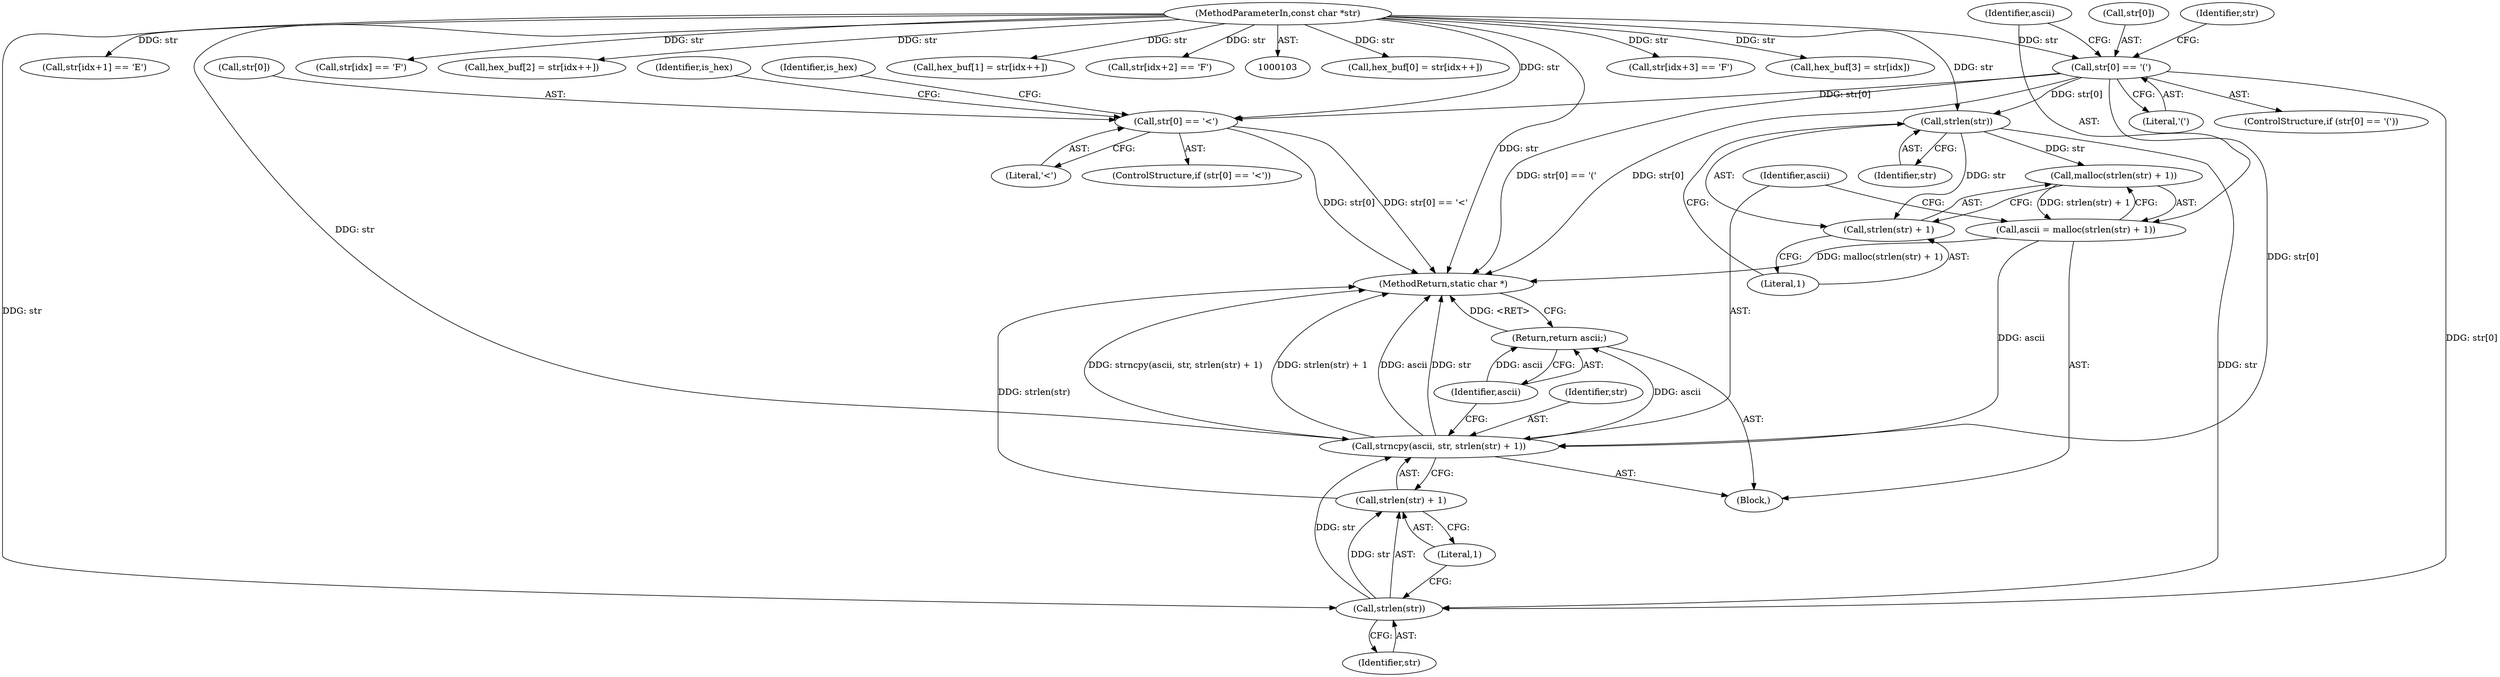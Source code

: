 digraph "0_pdfresurrect_0c4120fffa3dffe97b95c486a120eded82afe8a6_1@array" {
"1000125" [label="(Call,str[0] == '(')"];
"1000104" [label="(MethodParameterIn,const char *str)"];
"1000135" [label="(Call,strlen(str))"];
"1000133" [label="(Call,malloc(strlen(str) + 1))"];
"1000131" [label="(Call,ascii = malloc(strlen(str) + 1))"];
"1000138" [label="(Call,strncpy(ascii, str, strlen(str) + 1))"];
"1000145" [label="(Return,return ascii;)"];
"1000134" [label="(Call,strlen(str) + 1)"];
"1000142" [label="(Call,strlen(str))"];
"1000141" [label="(Call,strlen(str) + 1)"];
"1000149" [label="(Call,str[0] == '<')"];
"1000142" [label="(Call,strlen(str))"];
"1000217" [label="(Call,hex_buf[0] = str[idx++])"];
"1000149" [label="(Call,str[0] == '<')"];
"1000129" [label="(Literal,'(')"];
"1000130" [label="(Block,)"];
"1000139" [label="(Identifier,ascii)"];
"1000162" [label="(Identifier,is_hex)"];
"1000132" [label="(Identifier,ascii)"];
"1000125" [label="(Call,str[0] == '(')"];
"1000156" [label="(Identifier,is_hex)"];
"1000148" [label="(ControlStructure,if (str[0] == '<'))"];
"1000143" [label="(Identifier,str)"];
"1000134" [label="(Call,strlen(str) + 1)"];
"1000104" [label="(MethodParameterIn,const char *str)"];
"1000144" [label="(Literal,1)"];
"1000189" [label="(Call,str[idx+3] == 'F')"];
"1000241" [label="(Call,hex_buf[3] = str[idx])"];
"1000126" [label="(Call,str[0])"];
"1000141" [label="(Call,strlen(str) + 1)"];
"1000174" [label="(Call,str[idx+1] == 'E')"];
"1000150" [label="(Call,str[0])"];
"1000135" [label="(Call,strlen(str))"];
"1000168" [label="(Call,str[idx] == 'F')"];
"1000124" [label="(ControlStructure,if (str[0] == '('))"];
"1000233" [label="(Call,hex_buf[2] = str[idx++])"];
"1000136" [label="(Identifier,str)"];
"1000133" [label="(Call,malloc(strlen(str) + 1))"];
"1000259" [label="(MethodReturn,static char *)"];
"1000138" [label="(Call,strncpy(ascii, str, strlen(str) + 1))"];
"1000225" [label="(Call,hex_buf[1] = str[idx++])"];
"1000131" [label="(Call,ascii = malloc(strlen(str) + 1))"];
"1000182" [label="(Call,str[idx+2] == 'F')"];
"1000137" [label="(Literal,1)"];
"1000146" [label="(Identifier,ascii)"];
"1000140" [label="(Identifier,str)"];
"1000153" [label="(Literal,'<')"];
"1000145" [label="(Return,return ascii;)"];
"1000151" [label="(Identifier,str)"];
"1000125" -> "1000124"  [label="AST: "];
"1000125" -> "1000129"  [label="CFG: "];
"1000126" -> "1000125"  [label="AST: "];
"1000129" -> "1000125"  [label="AST: "];
"1000132" -> "1000125"  [label="CFG: "];
"1000151" -> "1000125"  [label="CFG: "];
"1000125" -> "1000259"  [label="DDG: str[0]"];
"1000125" -> "1000259"  [label="DDG: str[0] == '('"];
"1000104" -> "1000125"  [label="DDG: str"];
"1000125" -> "1000135"  [label="DDG: str[0]"];
"1000125" -> "1000138"  [label="DDG: str[0]"];
"1000125" -> "1000142"  [label="DDG: str[0]"];
"1000125" -> "1000149"  [label="DDG: str[0]"];
"1000104" -> "1000103"  [label="AST: "];
"1000104" -> "1000259"  [label="DDG: str"];
"1000104" -> "1000135"  [label="DDG: str"];
"1000104" -> "1000138"  [label="DDG: str"];
"1000104" -> "1000142"  [label="DDG: str"];
"1000104" -> "1000149"  [label="DDG: str"];
"1000104" -> "1000168"  [label="DDG: str"];
"1000104" -> "1000174"  [label="DDG: str"];
"1000104" -> "1000182"  [label="DDG: str"];
"1000104" -> "1000189"  [label="DDG: str"];
"1000104" -> "1000217"  [label="DDG: str"];
"1000104" -> "1000225"  [label="DDG: str"];
"1000104" -> "1000233"  [label="DDG: str"];
"1000104" -> "1000241"  [label="DDG: str"];
"1000135" -> "1000134"  [label="AST: "];
"1000135" -> "1000136"  [label="CFG: "];
"1000136" -> "1000135"  [label="AST: "];
"1000137" -> "1000135"  [label="CFG: "];
"1000135" -> "1000133"  [label="DDG: str"];
"1000135" -> "1000134"  [label="DDG: str"];
"1000135" -> "1000142"  [label="DDG: str"];
"1000133" -> "1000131"  [label="AST: "];
"1000133" -> "1000134"  [label="CFG: "];
"1000134" -> "1000133"  [label="AST: "];
"1000131" -> "1000133"  [label="CFG: "];
"1000133" -> "1000131"  [label="DDG: strlen(str) + 1"];
"1000131" -> "1000130"  [label="AST: "];
"1000132" -> "1000131"  [label="AST: "];
"1000139" -> "1000131"  [label="CFG: "];
"1000131" -> "1000259"  [label="DDG: malloc(strlen(str) + 1)"];
"1000131" -> "1000138"  [label="DDG: ascii"];
"1000138" -> "1000130"  [label="AST: "];
"1000138" -> "1000141"  [label="CFG: "];
"1000139" -> "1000138"  [label="AST: "];
"1000140" -> "1000138"  [label="AST: "];
"1000141" -> "1000138"  [label="AST: "];
"1000146" -> "1000138"  [label="CFG: "];
"1000138" -> "1000259"  [label="DDG: str"];
"1000138" -> "1000259"  [label="DDG: strncpy(ascii, str, strlen(str) + 1)"];
"1000138" -> "1000259"  [label="DDG: strlen(str) + 1"];
"1000138" -> "1000259"  [label="DDG: ascii"];
"1000142" -> "1000138"  [label="DDG: str"];
"1000138" -> "1000145"  [label="DDG: ascii"];
"1000145" -> "1000130"  [label="AST: "];
"1000145" -> "1000146"  [label="CFG: "];
"1000146" -> "1000145"  [label="AST: "];
"1000259" -> "1000145"  [label="CFG: "];
"1000145" -> "1000259"  [label="DDG: <RET>"];
"1000146" -> "1000145"  [label="DDG: ascii"];
"1000134" -> "1000137"  [label="CFG: "];
"1000137" -> "1000134"  [label="AST: "];
"1000142" -> "1000141"  [label="AST: "];
"1000142" -> "1000143"  [label="CFG: "];
"1000143" -> "1000142"  [label="AST: "];
"1000144" -> "1000142"  [label="CFG: "];
"1000142" -> "1000141"  [label="DDG: str"];
"1000141" -> "1000144"  [label="CFG: "];
"1000144" -> "1000141"  [label="AST: "];
"1000141" -> "1000259"  [label="DDG: strlen(str)"];
"1000149" -> "1000148"  [label="AST: "];
"1000149" -> "1000153"  [label="CFG: "];
"1000150" -> "1000149"  [label="AST: "];
"1000153" -> "1000149"  [label="AST: "];
"1000156" -> "1000149"  [label="CFG: "];
"1000162" -> "1000149"  [label="CFG: "];
"1000149" -> "1000259"  [label="DDG: str[0] == '<'"];
"1000149" -> "1000259"  [label="DDG: str[0]"];
}
